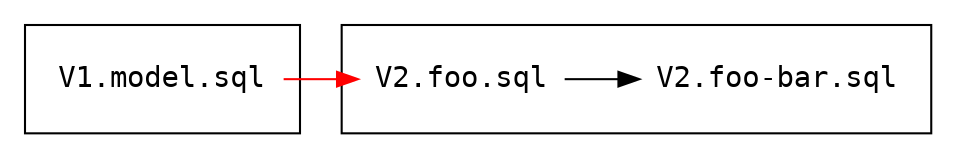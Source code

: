 digraph "Migration Tree 2" {
  rankdir=LR
  node[color=none,shape=rectangle,fontname=Consolas]

  subgraph cluster_v1 {
      model[label="V1.model.sql"]
  }

  subgraph cluster_v2 {
      rank="same";
      foo[label="V2.foo.sql"]
      bar[label="V2.foo-bar.sql"]
      foo -> bar
  }

  model -> foo[color=red]
}